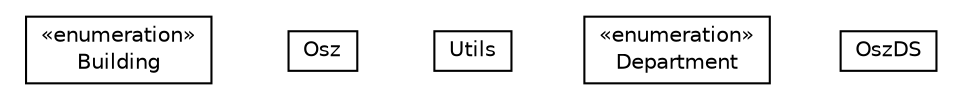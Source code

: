 #!/usr/local/bin/dot
#
# Class diagram 
# Generated by UMLGraph version R5_6-24-gf6e263 (http://www.umlgraph.org/)
#

digraph G {
	edge [fontname="Helvetica",fontsize=10,labelfontname="Helvetica",labelfontsize=10];
	node [fontname="Helvetica",fontsize=10,shape=plaintext];
	nodesep=0.25;
	ranksep=0.5;
	// com.elte.osz.logic.Building
	c0 [label=<<table title="com.elte.osz.logic.Building" border="0" cellborder="1" cellspacing="0" cellpadding="2" port="p" href="./Building.html">
		<tr><td><table border="0" cellspacing="0" cellpadding="1">
<tr><td align="center" balign="center"> &#171;enumeration&#187; </td></tr>
<tr><td align="center" balign="center"> Building </td></tr>
		</table></td></tr>
		</table>>, URL="./Building.html", fontname="Helvetica", fontcolor="black", fontsize=10.0];
	// com.elte.osz.logic.Osz
	c1 [label=<<table title="com.elte.osz.logic.Osz" border="0" cellborder="1" cellspacing="0" cellpadding="2" port="p" href="./Osz.html">
		<tr><td><table border="0" cellspacing="0" cellpadding="1">
<tr><td align="center" balign="center"> Osz </td></tr>
		</table></td></tr>
		</table>>, URL="./Osz.html", fontname="Helvetica", fontcolor="black", fontsize=10.0];
	// com.elte.osz.logic.Utils
	c2 [label=<<table title="com.elte.osz.logic.Utils" border="0" cellborder="1" cellspacing="0" cellpadding="2" port="p" href="./Utils.html">
		<tr><td><table border="0" cellspacing="0" cellpadding="1">
<tr><td align="center" balign="center"> Utils </td></tr>
		</table></td></tr>
		</table>>, URL="./Utils.html", fontname="Helvetica", fontcolor="black", fontsize=10.0];
	// com.elte.osz.logic.Department
	c3 [label=<<table title="com.elte.osz.logic.Department" border="0" cellborder="1" cellspacing="0" cellpadding="2" port="p" href="./Department.html">
		<tr><td><table border="0" cellspacing="0" cellpadding="1">
<tr><td align="center" balign="center"> &#171;enumeration&#187; </td></tr>
<tr><td align="center" balign="center"> Department </td></tr>
		</table></td></tr>
		</table>>, URL="./Department.html", fontname="Helvetica", fontcolor="black", fontsize=10.0];
	// com.elte.osz.logic.OszDS
	c4 [label=<<table title="com.elte.osz.logic.OszDS" border="0" cellborder="1" cellspacing="0" cellpadding="2" port="p" href="./OszDS.html">
		<tr><td><table border="0" cellspacing="0" cellpadding="1">
<tr><td align="center" balign="center"> OszDS </td></tr>
		</table></td></tr>
		</table>>, URL="./OszDS.html", fontname="Helvetica", fontcolor="black", fontsize=10.0];
}

